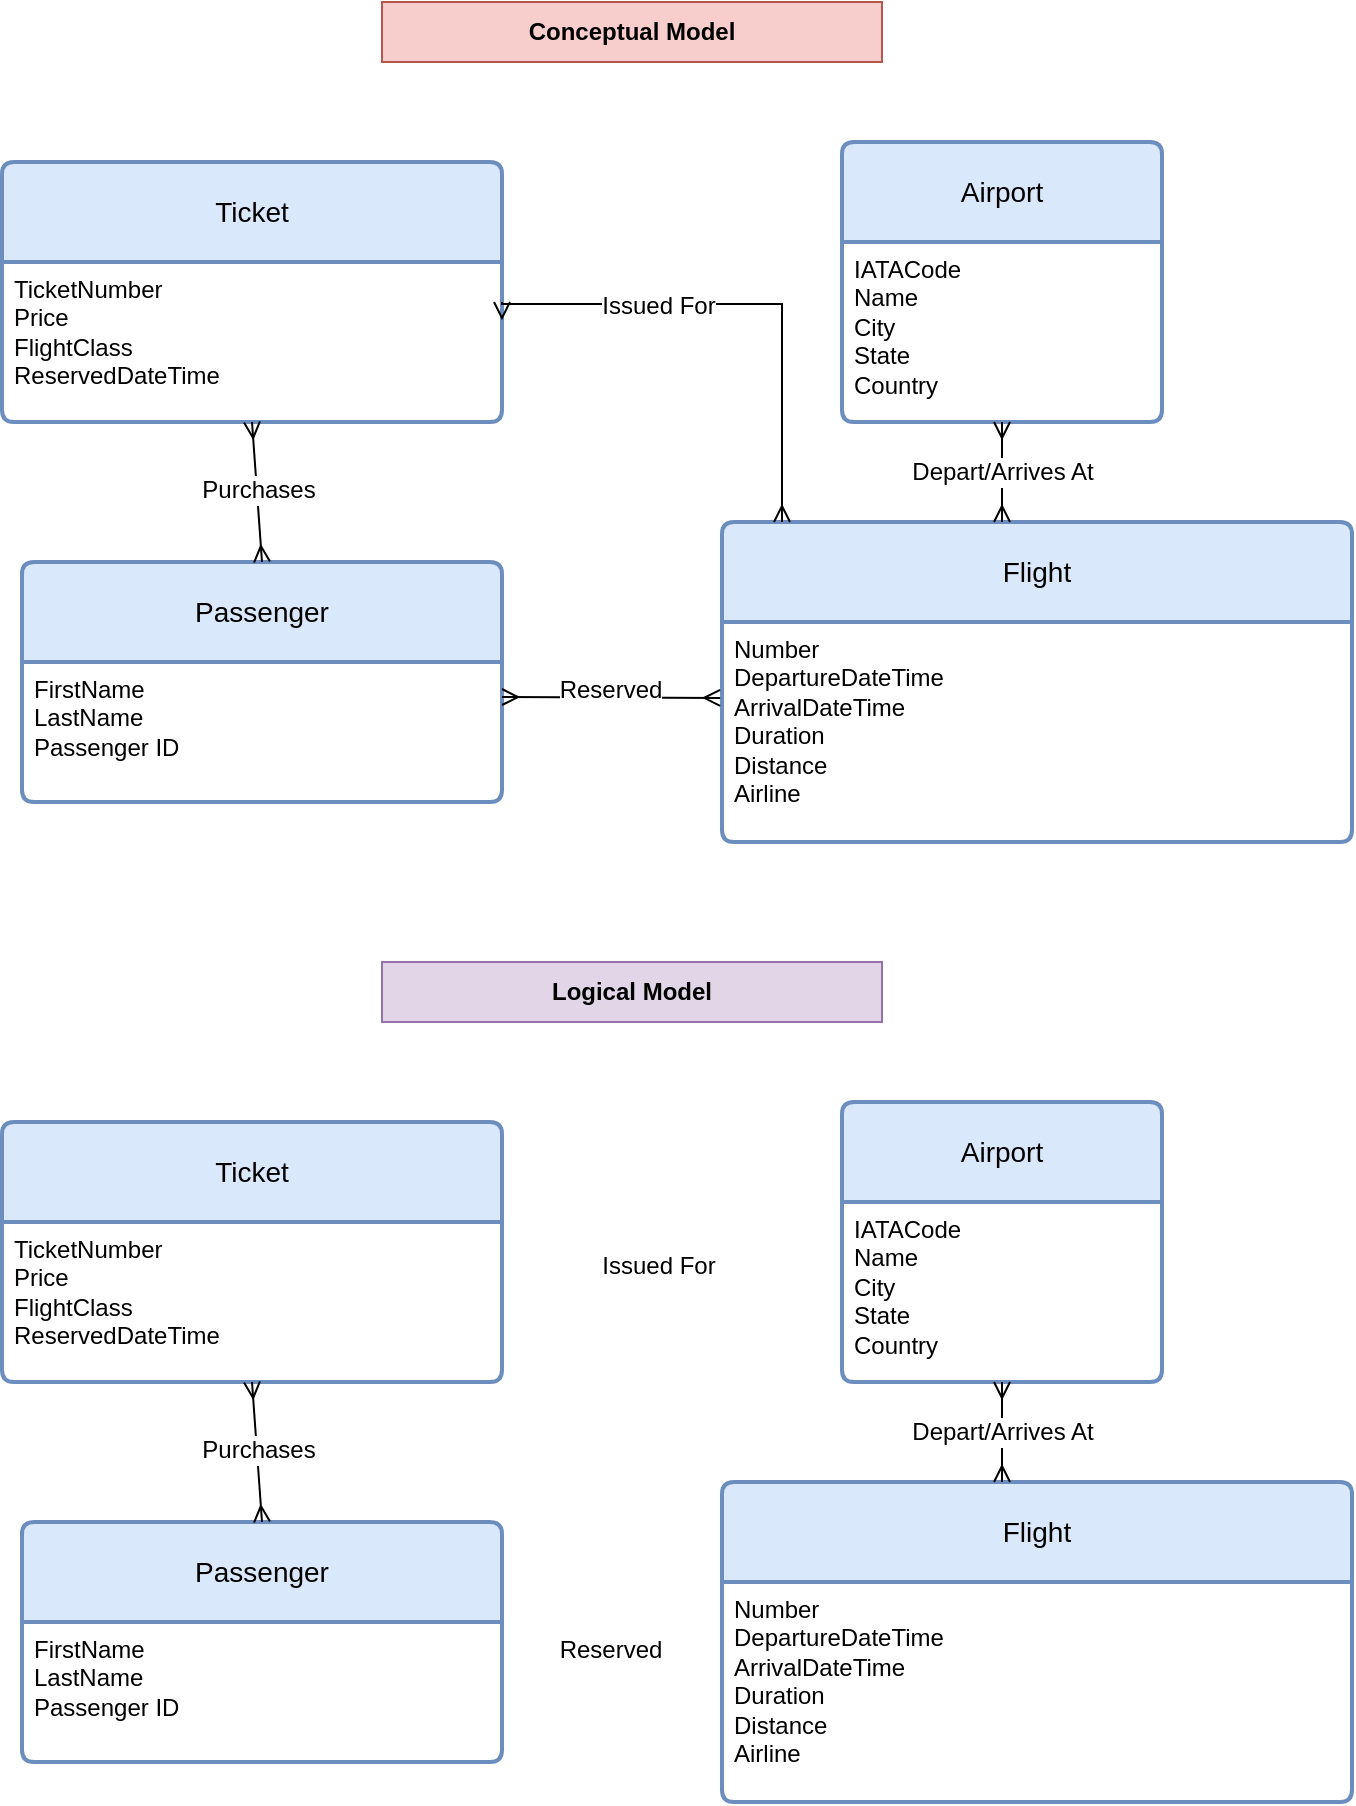 <mxfile version="24.7.7">
  <diagram id="R2lEEEUBdFMjLlhIrx00" name="Page-1">
    <mxGraphModel dx="811" dy="808" grid="1" gridSize="10" guides="1" tooltips="1" connect="1" arrows="1" fold="1" page="1" pageScale="1" pageWidth="850" pageHeight="1100" math="0" shadow="0" extFonts="Permanent Marker^https://fonts.googleapis.com/css?family=Permanent+Marker">
      <root>
        <mxCell id="0" />
        <mxCell id="1" parent="0" />
        <mxCell id="D5zzJ316PHObMPMX6Ffj-1" value="Ticket" style="swimlane;childLayout=stackLayout;horizontal=1;startSize=50;horizontalStack=0;rounded=1;fontSize=14;fontStyle=0;strokeWidth=2;resizeParent=0;resizeLast=1;shadow=0;dashed=0;align=center;arcSize=4;whiteSpace=wrap;html=1;fillColor=#dae8fc;strokeColor=#6c8ebf;" parent="1" vertex="1">
          <mxGeometry x="100" y="100" width="250" height="130" as="geometry" />
        </mxCell>
        <mxCell id="D5zzJ316PHObMPMX6Ffj-2" value="TicketNumber&lt;div&gt;Price&lt;/div&gt;&lt;div&gt;FlightClass&lt;/div&gt;&lt;div&gt;ReservedDateTime&lt;/div&gt;" style="align=left;strokeColor=none;fillColor=none;spacingLeft=4;fontSize=12;verticalAlign=top;resizable=0;rotatable=0;part=1;html=1;" parent="D5zzJ316PHObMPMX6Ffj-1" vertex="1">
          <mxGeometry y="50" width="250" height="80" as="geometry" />
        </mxCell>
        <mxCell id="D5zzJ316PHObMPMX6Ffj-3" value="Airport" style="swimlane;childLayout=stackLayout;horizontal=1;startSize=50;horizontalStack=0;rounded=1;fontSize=14;fontStyle=0;strokeWidth=2;resizeParent=0;resizeLast=1;shadow=0;dashed=0;align=center;arcSize=4;whiteSpace=wrap;html=1;fillColor=#dae8fc;strokeColor=#6c8ebf;" parent="1" vertex="1">
          <mxGeometry x="520" y="90" width="160" height="140" as="geometry" />
        </mxCell>
        <mxCell id="D5zzJ316PHObMPMX6Ffj-4" value="IATACode&lt;div&gt;Name&lt;/div&gt;&lt;div&gt;City&lt;/div&gt;&lt;div&gt;State&lt;/div&gt;&lt;div&gt;Country&lt;/div&gt;" style="align=left;strokeColor=none;fillColor=none;spacingLeft=4;fontSize=12;verticalAlign=top;resizable=0;rotatable=0;part=1;html=1;" parent="D5zzJ316PHObMPMX6Ffj-3" vertex="1">
          <mxGeometry y="50" width="160" height="90" as="geometry" />
        </mxCell>
        <mxCell id="D5zzJ316PHObMPMX6Ffj-5" value="Flight" style="swimlane;childLayout=stackLayout;horizontal=1;startSize=50;horizontalStack=0;rounded=1;fontSize=14;fontStyle=0;strokeWidth=2;resizeParent=0;resizeLast=1;shadow=0;dashed=0;align=center;arcSize=4;whiteSpace=wrap;html=1;fillColor=#dae8fc;strokeColor=#6c8ebf;" parent="1" vertex="1">
          <mxGeometry x="460" y="280" width="315" height="160" as="geometry" />
        </mxCell>
        <mxCell id="D5zzJ316PHObMPMX6Ffj-6" value="Number&lt;div&gt;DepartureDateTime&lt;/div&gt;&lt;div&gt;ArrivalDateTime&lt;/div&gt;&lt;div&gt;Duration&lt;/div&gt;&lt;div&gt;Distance&lt;/div&gt;&lt;div&gt;Airline&lt;/div&gt;" style="align=left;strokeColor=none;fillColor=none;spacingLeft=4;fontSize=12;verticalAlign=top;resizable=0;rotatable=0;part=1;html=1;" parent="D5zzJ316PHObMPMX6Ffj-5" vertex="1">
          <mxGeometry y="50" width="315" height="110" as="geometry" />
        </mxCell>
        <mxCell id="D5zzJ316PHObMPMX6Ffj-7" value="Passenger" style="swimlane;childLayout=stackLayout;horizontal=1;startSize=50;horizontalStack=0;rounded=1;fontSize=14;fontStyle=0;strokeWidth=2;resizeParent=0;resizeLast=1;shadow=0;dashed=0;align=center;arcSize=4;whiteSpace=wrap;html=1;fillColor=#dae8fc;strokeColor=#6c8ebf;" parent="1" vertex="1">
          <mxGeometry x="110" y="300" width="240" height="120" as="geometry" />
        </mxCell>
        <mxCell id="D5zzJ316PHObMPMX6Ffj-8" value="FirstName&lt;div&gt;LastName&lt;/div&gt;&lt;div&gt;Passenger ID&lt;/div&gt;" style="align=left;strokeColor=none;fillColor=none;spacingLeft=4;fontSize=12;verticalAlign=top;resizable=0;rotatable=0;part=1;html=1;" parent="D5zzJ316PHObMPMX6Ffj-7" vertex="1">
          <mxGeometry y="50" width="240" height="70" as="geometry" />
        </mxCell>
        <mxCell id="D5zzJ316PHObMPMX6Ffj-9" value="" style="edgeStyle=orthogonalEdgeStyle;fontSize=12;html=1;endArrow=ERmany;startArrow=ERmany;rounded=0;" parent="1" edge="1">
          <mxGeometry width="100" height="100" relative="1" as="geometry">
            <mxPoint x="350" y="170" as="sourcePoint" />
            <mxPoint x="490" y="280" as="targetPoint" />
            <Array as="points">
              <mxPoint x="350" y="171" />
              <mxPoint x="490" y="171" />
              <mxPoint x="490" y="280" />
            </Array>
          </mxGeometry>
        </mxCell>
        <mxCell id="D5zzJ316PHObMPMX6Ffj-11" value="Issued For" style="edgeLabel;html=1;align=center;verticalAlign=middle;resizable=0;points=[];fontSize=12;" parent="D5zzJ316PHObMPMX6Ffj-9" vertex="1" connectable="0">
          <mxGeometry x="-0.368" y="-1" relative="1" as="geometry">
            <mxPoint as="offset" />
          </mxGeometry>
        </mxCell>
        <mxCell id="D5zzJ316PHObMPMX6Ffj-10" value="Depart/Arrives At" style="fontSize=12;html=1;endArrow=ERmany;startArrow=ERmany;rounded=0;entryX=0.5;entryY=1;entryDx=0;entryDy=0;" parent="1" target="D5zzJ316PHObMPMX6Ffj-4" edge="1">
          <mxGeometry width="100" height="100" relative="1" as="geometry">
            <mxPoint x="600" y="280" as="sourcePoint" />
            <mxPoint x="700" y="180" as="targetPoint" />
            <Array as="points" />
          </mxGeometry>
        </mxCell>
        <mxCell id="D5zzJ316PHObMPMX6Ffj-12" value="" style="fontSize=12;html=1;endArrow=ERmany;startArrow=ERmany;rounded=0;exitX=1;exitY=0.25;exitDx=0;exitDy=0;entryX=-0.003;entryY=0.345;entryDx=0;entryDy=0;entryPerimeter=0;" parent="1" source="D5zzJ316PHObMPMX6Ffj-8" target="D5zzJ316PHObMPMX6Ffj-6" edge="1">
          <mxGeometry width="100" height="100" relative="1" as="geometry">
            <mxPoint x="240" y="460" as="sourcePoint" />
            <mxPoint x="340" y="358" as="targetPoint" />
          </mxGeometry>
        </mxCell>
        <mxCell id="D5zzJ316PHObMPMX6Ffj-13" value="Reserved" style="edgeLabel;html=1;align=center;verticalAlign=middle;resizable=0;points=[];fontSize=12;" parent="D5zzJ316PHObMPMX6Ffj-12" vertex="1" connectable="0">
          <mxGeometry x="-0.017" y="4" relative="1" as="geometry">
            <mxPoint as="offset" />
          </mxGeometry>
        </mxCell>
        <mxCell id="D5zzJ316PHObMPMX6Ffj-14" value="" style="fontSize=12;html=1;endArrow=ERmany;startArrow=ERmany;rounded=0;entryX=0.5;entryY=1;entryDx=0;entryDy=0;exitX=0.5;exitY=0;exitDx=0;exitDy=0;" parent="1" source="D5zzJ316PHObMPMX6Ffj-7" target="D5zzJ316PHObMPMX6Ffj-2" edge="1">
          <mxGeometry width="100" height="100" relative="1" as="geometry">
            <mxPoint x="130" y="290" as="sourcePoint" />
            <mxPoint x="230" y="190" as="targetPoint" />
          </mxGeometry>
        </mxCell>
        <mxCell id="D5zzJ316PHObMPMX6Ffj-15" value="Purchases" style="edgeLabel;html=1;align=center;verticalAlign=middle;resizable=0;points=[];fontSize=12;" parent="D5zzJ316PHObMPMX6Ffj-14" vertex="1" connectable="0">
          <mxGeometry x="0.025" relative="1" as="geometry">
            <mxPoint as="offset" />
          </mxGeometry>
        </mxCell>
        <mxCell id="Eo4R0gdq7I3NfMAVnbih-1" value="&lt;b&gt;Conceptual Model&lt;/b&gt;" style="text;html=1;align=center;verticalAlign=middle;whiteSpace=wrap;rounded=0;fillColor=#f8cecc;strokeColor=#b85450;" parent="1" vertex="1">
          <mxGeometry x="290" y="20" width="250" height="30" as="geometry" />
        </mxCell>
        <mxCell id="Eo4R0gdq7I3NfMAVnbih-2" value="Ticket" style="swimlane;childLayout=stackLayout;horizontal=1;startSize=50;horizontalStack=0;rounded=1;fontSize=14;fontStyle=0;strokeWidth=2;resizeParent=0;resizeLast=1;shadow=0;dashed=0;align=center;arcSize=4;whiteSpace=wrap;html=1;fillColor=#dae8fc;strokeColor=#6c8ebf;" parent="1" vertex="1">
          <mxGeometry x="100" y="580" width="250" height="130" as="geometry" />
        </mxCell>
        <mxCell id="Eo4R0gdq7I3NfMAVnbih-3" value="TicketNumber&lt;div&gt;Price&lt;/div&gt;&lt;div&gt;FlightClass&lt;/div&gt;&lt;div&gt;ReservedDateTime&lt;/div&gt;" style="align=left;strokeColor=none;fillColor=none;spacingLeft=4;fontSize=12;verticalAlign=top;resizable=0;rotatable=0;part=1;html=1;" parent="Eo4R0gdq7I3NfMAVnbih-2" vertex="1">
          <mxGeometry y="50" width="250" height="80" as="geometry" />
        </mxCell>
        <mxCell id="Eo4R0gdq7I3NfMAVnbih-4" value="Airport" style="swimlane;childLayout=stackLayout;horizontal=1;startSize=50;horizontalStack=0;rounded=1;fontSize=14;fontStyle=0;strokeWidth=2;resizeParent=0;resizeLast=1;shadow=0;dashed=0;align=center;arcSize=4;whiteSpace=wrap;html=1;fillColor=#dae8fc;strokeColor=#6c8ebf;" parent="1" vertex="1">
          <mxGeometry x="520" y="570" width="160" height="140" as="geometry" />
        </mxCell>
        <mxCell id="Eo4R0gdq7I3NfMAVnbih-5" value="IATACode&lt;div&gt;Name&lt;/div&gt;&lt;div&gt;City&lt;/div&gt;&lt;div&gt;State&lt;/div&gt;&lt;div&gt;Country&lt;/div&gt;" style="align=left;strokeColor=none;fillColor=none;spacingLeft=4;fontSize=12;verticalAlign=top;resizable=0;rotatable=0;part=1;html=1;" parent="Eo4R0gdq7I3NfMAVnbih-4" vertex="1">
          <mxGeometry y="50" width="160" height="90" as="geometry" />
        </mxCell>
        <mxCell id="Eo4R0gdq7I3NfMAVnbih-6" value="Flight" style="swimlane;childLayout=stackLayout;horizontal=1;startSize=50;horizontalStack=0;rounded=1;fontSize=14;fontStyle=0;strokeWidth=2;resizeParent=0;resizeLast=1;shadow=0;dashed=0;align=center;arcSize=4;whiteSpace=wrap;html=1;fillColor=#dae8fc;strokeColor=#6c8ebf;" parent="1" vertex="1">
          <mxGeometry x="460" y="760" width="315" height="160" as="geometry" />
        </mxCell>
        <mxCell id="Eo4R0gdq7I3NfMAVnbih-7" value="Number&lt;div&gt;DepartureDateTime&lt;/div&gt;&lt;div&gt;ArrivalDateTime&lt;/div&gt;&lt;div&gt;Duration&lt;/div&gt;&lt;div&gt;Distance&lt;/div&gt;&lt;div&gt;Airline&lt;/div&gt;" style="align=left;strokeColor=none;fillColor=none;spacingLeft=4;fontSize=12;verticalAlign=top;resizable=0;rotatable=0;part=1;html=1;" parent="Eo4R0gdq7I3NfMAVnbih-6" vertex="1">
          <mxGeometry y="50" width="315" height="110" as="geometry" />
        </mxCell>
        <mxCell id="Eo4R0gdq7I3NfMAVnbih-8" value="Passenger" style="swimlane;childLayout=stackLayout;horizontal=1;startSize=50;horizontalStack=0;rounded=1;fontSize=14;fontStyle=0;strokeWidth=2;resizeParent=0;resizeLast=1;shadow=0;dashed=0;align=center;arcSize=4;whiteSpace=wrap;html=1;fillColor=#dae8fc;strokeColor=#6c8ebf;" parent="1" vertex="1">
          <mxGeometry x="110" y="780" width="240" height="120" as="geometry" />
        </mxCell>
        <mxCell id="Eo4R0gdq7I3NfMAVnbih-9" value="FirstName&lt;div&gt;LastName&lt;/div&gt;&lt;div&gt;Passenger ID&lt;/div&gt;" style="align=left;strokeColor=none;fillColor=none;spacingLeft=4;fontSize=12;verticalAlign=top;resizable=0;rotatable=0;part=1;html=1;" parent="Eo4R0gdq7I3NfMAVnbih-8" vertex="1">
          <mxGeometry y="50" width="240" height="70" as="geometry" />
        </mxCell>
        <mxCell id="Eo4R0gdq7I3NfMAVnbih-10" value="Issued For" style="edgeLabel;html=1;align=center;verticalAlign=middle;resizable=0;points=[];fontSize=12;" parent="1" vertex="1" connectable="0">
          <mxGeometry x="428" y="652" as="geometry" />
        </mxCell>
        <mxCell id="Eo4R0gdq7I3NfMAVnbih-11" value="Depart/Arrives At" style="fontSize=12;html=1;endArrow=ERmany;startArrow=ERmany;rounded=0;entryX=0.5;entryY=1;entryDx=0;entryDy=0;" parent="1" target="Eo4R0gdq7I3NfMAVnbih-5" edge="1">
          <mxGeometry width="100" height="100" relative="1" as="geometry">
            <mxPoint x="600" y="760" as="sourcePoint" />
            <mxPoint x="700" y="660" as="targetPoint" />
            <Array as="points" />
          </mxGeometry>
        </mxCell>
        <mxCell id="Eo4R0gdq7I3NfMAVnbih-12" value="Reserved" style="edgeLabel;html=1;align=center;verticalAlign=middle;resizable=0;points=[];fontSize=12;" parent="1" vertex="1" connectable="0">
          <mxGeometry x="404.016" y="843.723" as="geometry" />
        </mxCell>
        <mxCell id="Eo4R0gdq7I3NfMAVnbih-13" value="" style="fontSize=12;html=1;endArrow=ERmany;startArrow=ERmany;rounded=0;entryX=0.5;entryY=1;entryDx=0;entryDy=0;exitX=0.5;exitY=0;exitDx=0;exitDy=0;" parent="1" source="Eo4R0gdq7I3NfMAVnbih-8" target="Eo4R0gdq7I3NfMAVnbih-3" edge="1">
          <mxGeometry width="100" height="100" relative="1" as="geometry">
            <mxPoint x="130" y="770" as="sourcePoint" />
            <mxPoint x="230" y="670" as="targetPoint" />
          </mxGeometry>
        </mxCell>
        <mxCell id="Eo4R0gdq7I3NfMAVnbih-14" value="Purchases" style="edgeLabel;html=1;align=center;verticalAlign=middle;resizable=0;points=[];fontSize=12;" parent="Eo4R0gdq7I3NfMAVnbih-13" vertex="1" connectable="0">
          <mxGeometry x="0.025" relative="1" as="geometry">
            <mxPoint as="offset" />
          </mxGeometry>
        </mxCell>
        <mxCell id="Eo4R0gdq7I3NfMAVnbih-15" value="&lt;b&gt;Logical Model&lt;/b&gt;" style="text;html=1;align=center;verticalAlign=middle;whiteSpace=wrap;rounded=0;fillColor=#e1d5e7;strokeColor=#9673a6;" parent="1" vertex="1">
          <mxGeometry x="290" y="500" width="250" height="30" as="geometry" />
        </mxCell>
      </root>
    </mxGraphModel>
  </diagram>
</mxfile>
